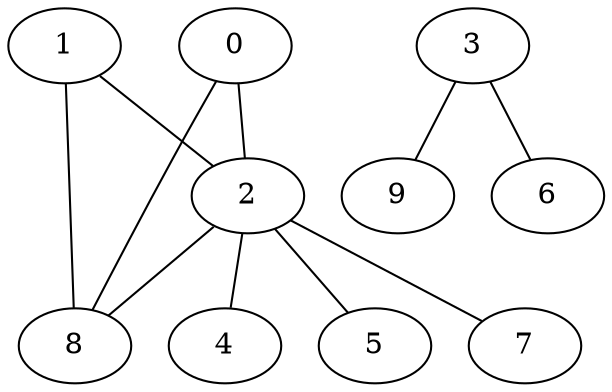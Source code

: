 graph G {
0
    0 -- 8;
    0 -- 2;
1
    1 -- 8;
    1 -- 2;
2
    2 -- 4;
    2 -- 5;
    2 -- 7;
    2 -- 8;
3
    3 -- 9;
    3 -- 6;
4
5
6
7
8
9
}
